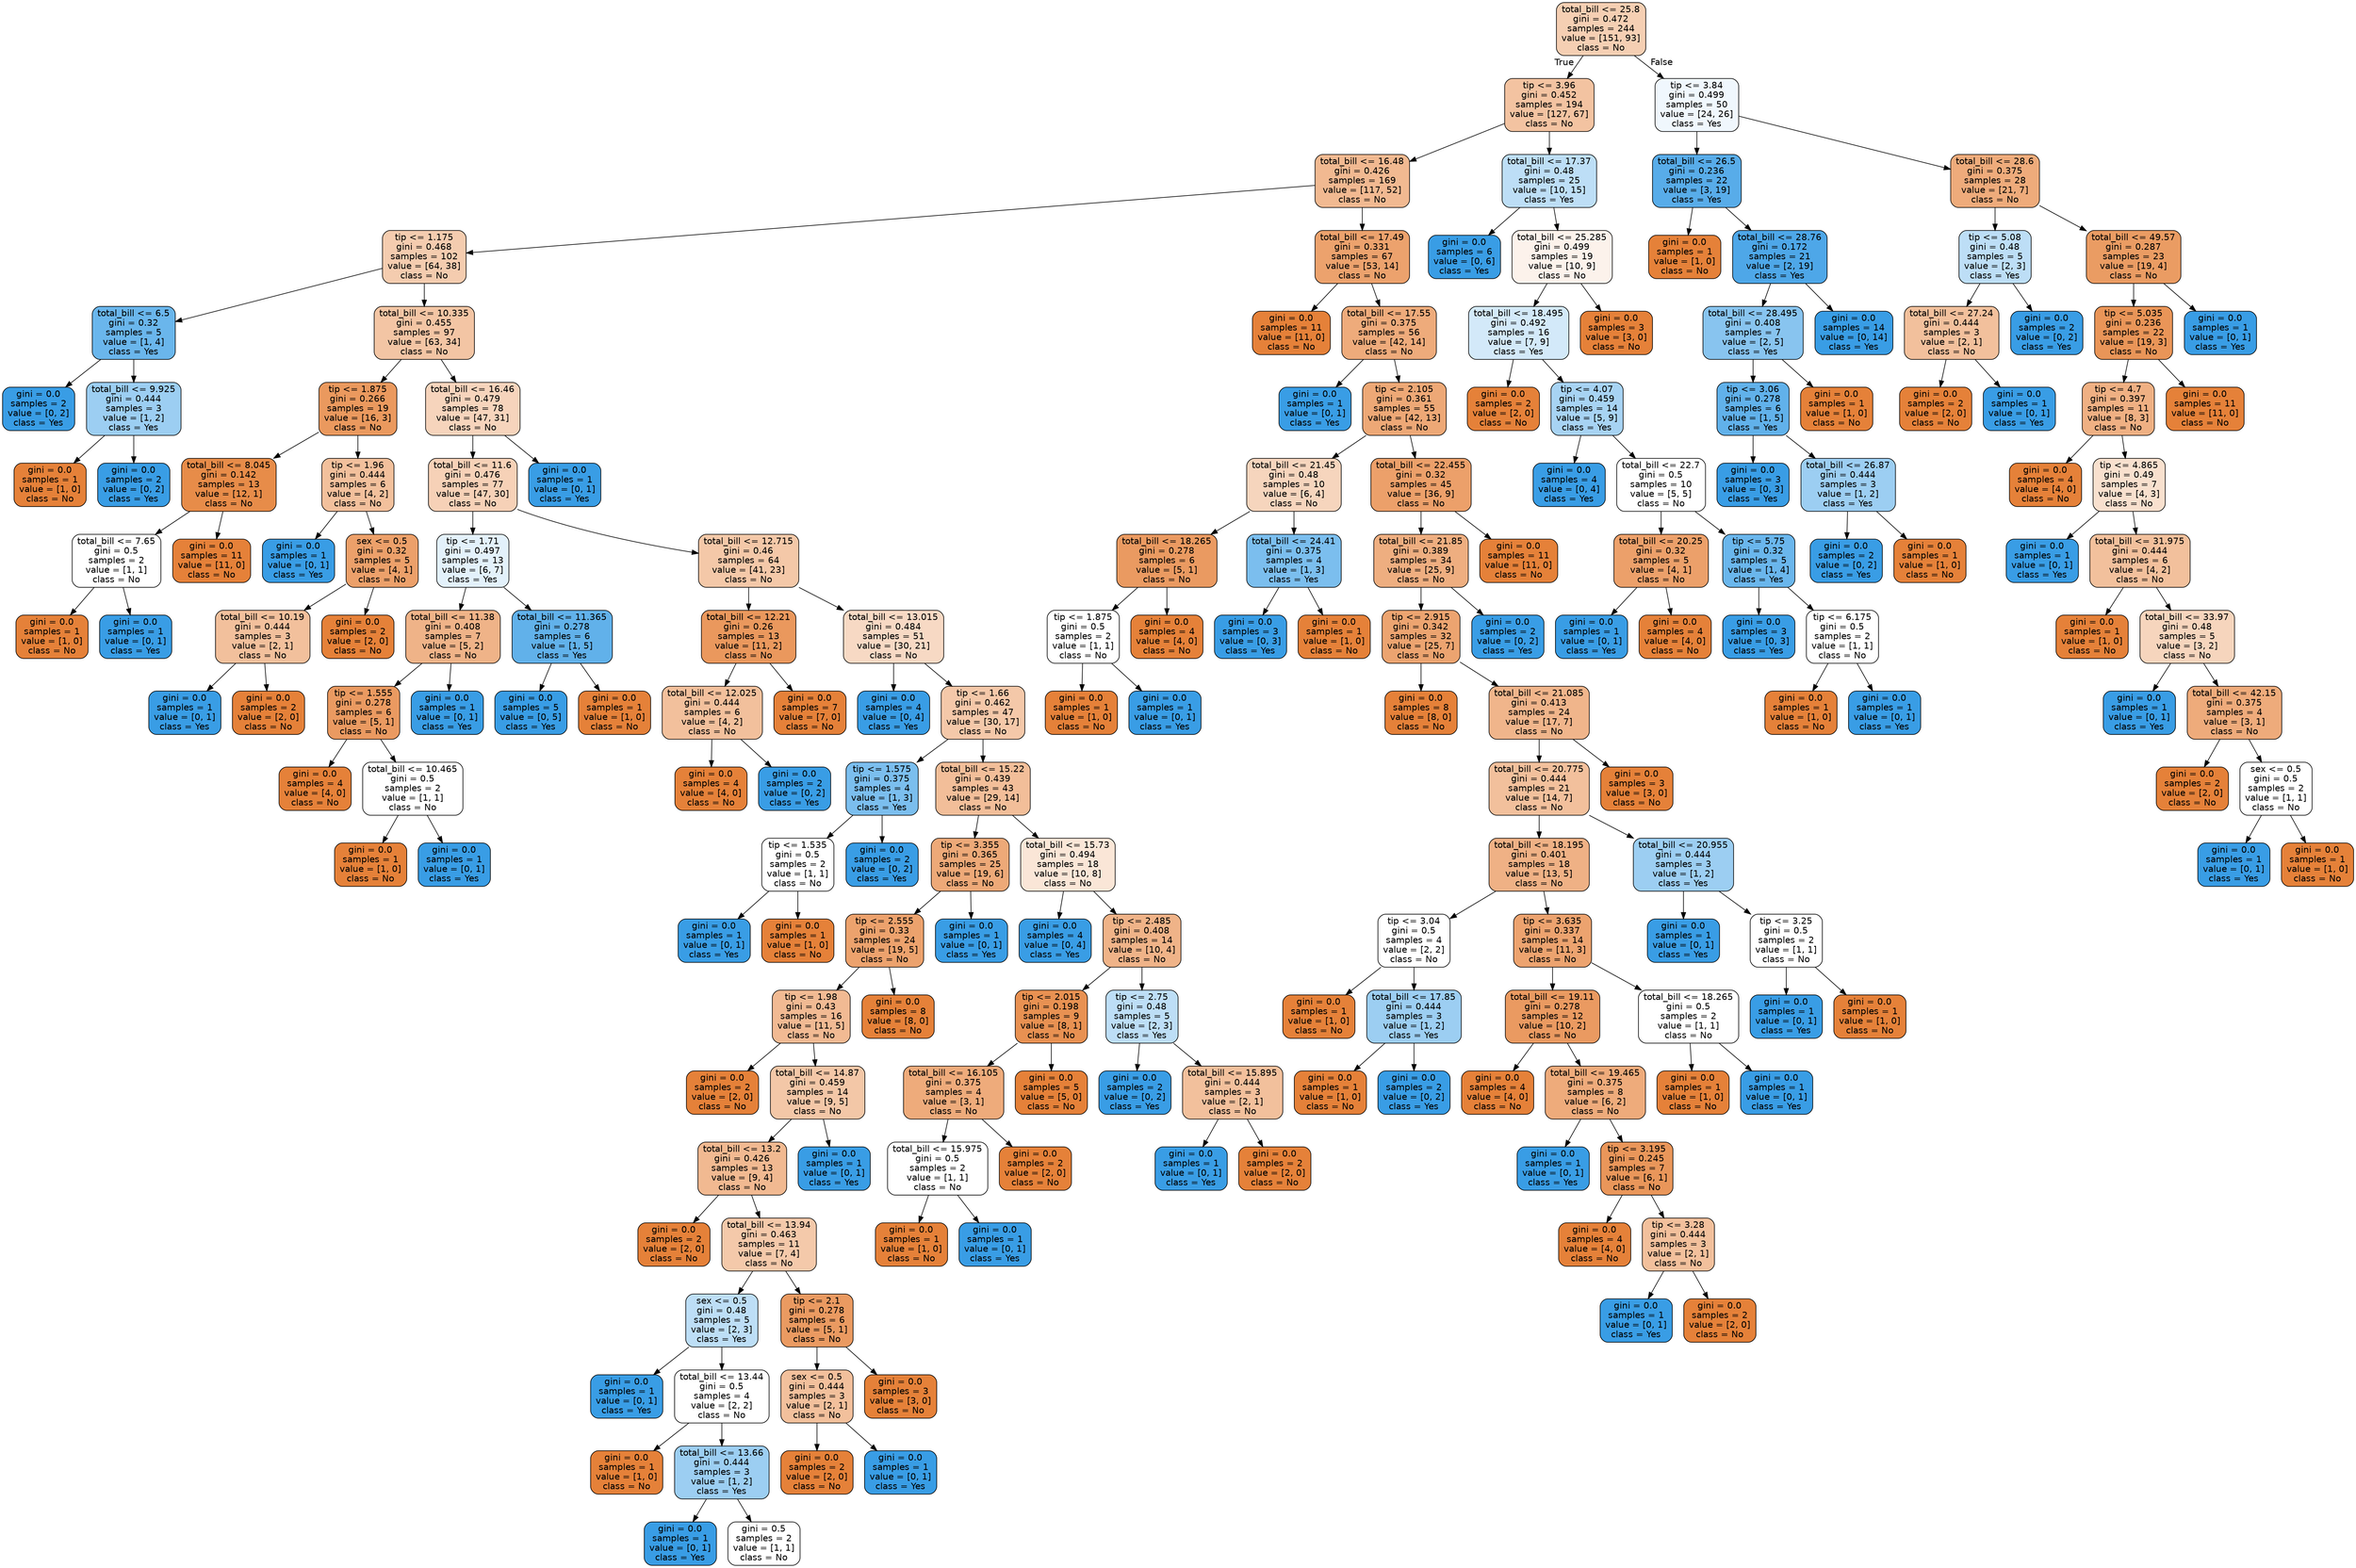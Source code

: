 digraph Tree {
node [shape=box, style="filled, rounded", color="black", fontname="helvetica"] ;
edge [fontname="helvetica"] ;
0 [label="total_bill <= 25.8\ngini = 0.472\nsamples = 244\nvalue = [151, 93]\nclass = No", fillcolor="#f5cfb3"] ;
1 [label="tip <= 3.96\ngini = 0.452\nsamples = 194\nvalue = [127, 67]\nclass = No", fillcolor="#f3c3a1"] ;
0 -> 1 [labeldistance=2.5, labelangle=45, headlabel="True"] ;
2 [label="total_bill <= 16.48\ngini = 0.426\nsamples = 169\nvalue = [117, 52]\nclass = No", fillcolor="#f1b991"] ;
1 -> 2 ;
3 [label="tip <= 1.175\ngini = 0.468\nsamples = 102\nvalue = [64, 38]\nclass = No", fillcolor="#f4ccaf"] ;
2 -> 3 ;
4 [label="total_bill <= 6.5\ngini = 0.32\nsamples = 5\nvalue = [1, 4]\nclass = Yes", fillcolor="#6ab6ec"] ;
3 -> 4 ;
5 [label="gini = 0.0\nsamples = 2\nvalue = [0, 2]\nclass = Yes", fillcolor="#399de5"] ;
4 -> 5 ;
6 [label="total_bill <= 9.925\ngini = 0.444\nsamples = 3\nvalue = [1, 2]\nclass = Yes", fillcolor="#9ccef2"] ;
4 -> 6 ;
7 [label="gini = 0.0\nsamples = 1\nvalue = [1, 0]\nclass = No", fillcolor="#e58139"] ;
6 -> 7 ;
8 [label="gini = 0.0\nsamples = 2\nvalue = [0, 2]\nclass = Yes", fillcolor="#399de5"] ;
6 -> 8 ;
9 [label="total_bill <= 10.335\ngini = 0.455\nsamples = 97\nvalue = [63, 34]\nclass = No", fillcolor="#f3c5a4"] ;
3 -> 9 ;
10 [label="tip <= 1.875\ngini = 0.266\nsamples = 19\nvalue = [16, 3]\nclass = No", fillcolor="#ea995e"] ;
9 -> 10 ;
11 [label="total_bill <= 8.045\ngini = 0.142\nsamples = 13\nvalue = [12, 1]\nclass = No", fillcolor="#e78c49"] ;
10 -> 11 ;
12 [label="total_bill <= 7.65\ngini = 0.5\nsamples = 2\nvalue = [1, 1]\nclass = No", fillcolor="#ffffff"] ;
11 -> 12 ;
13 [label="gini = 0.0\nsamples = 1\nvalue = [1, 0]\nclass = No", fillcolor="#e58139"] ;
12 -> 13 ;
14 [label="gini = 0.0\nsamples = 1\nvalue = [0, 1]\nclass = Yes", fillcolor="#399de5"] ;
12 -> 14 ;
15 [label="gini = 0.0\nsamples = 11\nvalue = [11, 0]\nclass = No", fillcolor="#e58139"] ;
11 -> 15 ;
16 [label="tip <= 1.96\ngini = 0.444\nsamples = 6\nvalue = [4, 2]\nclass = No", fillcolor="#f2c09c"] ;
10 -> 16 ;
17 [label="gini = 0.0\nsamples = 1\nvalue = [0, 1]\nclass = Yes", fillcolor="#399de5"] ;
16 -> 17 ;
18 [label="sex <= 0.5\ngini = 0.32\nsamples = 5\nvalue = [4, 1]\nclass = No", fillcolor="#eca06a"] ;
16 -> 18 ;
19 [label="total_bill <= 10.19\ngini = 0.444\nsamples = 3\nvalue = [2, 1]\nclass = No", fillcolor="#f2c09c"] ;
18 -> 19 ;
20 [label="gini = 0.0\nsamples = 1\nvalue = [0, 1]\nclass = Yes", fillcolor="#399de5"] ;
19 -> 20 ;
21 [label="gini = 0.0\nsamples = 2\nvalue = [2, 0]\nclass = No", fillcolor="#e58139"] ;
19 -> 21 ;
22 [label="gini = 0.0\nsamples = 2\nvalue = [2, 0]\nclass = No", fillcolor="#e58139"] ;
18 -> 22 ;
23 [label="total_bill <= 16.46\ngini = 0.479\nsamples = 78\nvalue = [47, 31]\nclass = No", fillcolor="#f6d4bc"] ;
9 -> 23 ;
24 [label="total_bill <= 11.6\ngini = 0.476\nsamples = 77\nvalue = [47, 30]\nclass = No", fillcolor="#f6d1b7"] ;
23 -> 24 ;
25 [label="tip <= 1.71\ngini = 0.497\nsamples = 13\nvalue = [6, 7]\nclass = Yes", fillcolor="#e3f1fb"] ;
24 -> 25 ;
26 [label="total_bill <= 11.38\ngini = 0.408\nsamples = 7\nvalue = [5, 2]\nclass = No", fillcolor="#efb388"] ;
25 -> 26 ;
27 [label="tip <= 1.555\ngini = 0.278\nsamples = 6\nvalue = [5, 1]\nclass = No", fillcolor="#ea9a61"] ;
26 -> 27 ;
28 [label="gini = 0.0\nsamples = 4\nvalue = [4, 0]\nclass = No", fillcolor="#e58139"] ;
27 -> 28 ;
29 [label="total_bill <= 10.465\ngini = 0.5\nsamples = 2\nvalue = [1, 1]\nclass = No", fillcolor="#ffffff"] ;
27 -> 29 ;
30 [label="gini = 0.0\nsamples = 1\nvalue = [1, 0]\nclass = No", fillcolor="#e58139"] ;
29 -> 30 ;
31 [label="gini = 0.0\nsamples = 1\nvalue = [0, 1]\nclass = Yes", fillcolor="#399de5"] ;
29 -> 31 ;
32 [label="gini = 0.0\nsamples = 1\nvalue = [0, 1]\nclass = Yes", fillcolor="#399de5"] ;
26 -> 32 ;
33 [label="total_bill <= 11.365\ngini = 0.278\nsamples = 6\nvalue = [1, 5]\nclass = Yes", fillcolor="#61b1ea"] ;
25 -> 33 ;
34 [label="gini = 0.0\nsamples = 5\nvalue = [0, 5]\nclass = Yes", fillcolor="#399de5"] ;
33 -> 34 ;
35 [label="gini = 0.0\nsamples = 1\nvalue = [1, 0]\nclass = No", fillcolor="#e58139"] ;
33 -> 35 ;
36 [label="total_bill <= 12.715\ngini = 0.46\nsamples = 64\nvalue = [41, 23]\nclass = No", fillcolor="#f4c8a8"] ;
24 -> 36 ;
37 [label="total_bill <= 12.21\ngini = 0.26\nsamples = 13\nvalue = [11, 2]\nclass = No", fillcolor="#ea985d"] ;
36 -> 37 ;
38 [label="total_bill <= 12.025\ngini = 0.444\nsamples = 6\nvalue = [4, 2]\nclass = No", fillcolor="#f2c09c"] ;
37 -> 38 ;
39 [label="gini = 0.0\nsamples = 4\nvalue = [4, 0]\nclass = No", fillcolor="#e58139"] ;
38 -> 39 ;
40 [label="gini = 0.0\nsamples = 2\nvalue = [0, 2]\nclass = Yes", fillcolor="#399de5"] ;
38 -> 40 ;
41 [label="gini = 0.0\nsamples = 7\nvalue = [7, 0]\nclass = No", fillcolor="#e58139"] ;
37 -> 41 ;
42 [label="total_bill <= 13.015\ngini = 0.484\nsamples = 51\nvalue = [30, 21]\nclass = No", fillcolor="#f7d9c4"] ;
36 -> 42 ;
43 [label="gini = 0.0\nsamples = 4\nvalue = [0, 4]\nclass = Yes", fillcolor="#399de5"] ;
42 -> 43 ;
44 [label="tip <= 1.66\ngini = 0.462\nsamples = 47\nvalue = [30, 17]\nclass = No", fillcolor="#f4c8a9"] ;
42 -> 44 ;
45 [label="tip <= 1.575\ngini = 0.375\nsamples = 4\nvalue = [1, 3]\nclass = Yes", fillcolor="#7bbeee"] ;
44 -> 45 ;
46 [label="tip <= 1.535\ngini = 0.5\nsamples = 2\nvalue = [1, 1]\nclass = No", fillcolor="#ffffff"] ;
45 -> 46 ;
47 [label="gini = 0.0\nsamples = 1\nvalue = [0, 1]\nclass = Yes", fillcolor="#399de5"] ;
46 -> 47 ;
48 [label="gini = 0.0\nsamples = 1\nvalue = [1, 0]\nclass = No", fillcolor="#e58139"] ;
46 -> 48 ;
49 [label="gini = 0.0\nsamples = 2\nvalue = [0, 2]\nclass = Yes", fillcolor="#399de5"] ;
45 -> 49 ;
50 [label="total_bill <= 15.22\ngini = 0.439\nsamples = 43\nvalue = [29, 14]\nclass = No", fillcolor="#f2be99"] ;
44 -> 50 ;
51 [label="tip <= 3.355\ngini = 0.365\nsamples = 25\nvalue = [19, 6]\nclass = No", fillcolor="#eda978"] ;
50 -> 51 ;
52 [label="tip <= 2.555\ngini = 0.33\nsamples = 24\nvalue = [19, 5]\nclass = No", fillcolor="#eca26d"] ;
51 -> 52 ;
53 [label="tip <= 1.98\ngini = 0.43\nsamples = 16\nvalue = [11, 5]\nclass = No", fillcolor="#f1ba93"] ;
52 -> 53 ;
54 [label="gini = 0.0\nsamples = 2\nvalue = [2, 0]\nclass = No", fillcolor="#e58139"] ;
53 -> 54 ;
55 [label="total_bill <= 14.87\ngini = 0.459\nsamples = 14\nvalue = [9, 5]\nclass = No", fillcolor="#f3c7a7"] ;
53 -> 55 ;
56 [label="total_bill <= 13.2\ngini = 0.426\nsamples = 13\nvalue = [9, 4]\nclass = No", fillcolor="#f1b991"] ;
55 -> 56 ;
57 [label="gini = 0.0\nsamples = 2\nvalue = [2, 0]\nclass = No", fillcolor="#e58139"] ;
56 -> 57 ;
58 [label="total_bill <= 13.94\ngini = 0.463\nsamples = 11\nvalue = [7, 4]\nclass = No", fillcolor="#f4c9aa"] ;
56 -> 58 ;
59 [label="sex <= 0.5\ngini = 0.48\nsamples = 5\nvalue = [2, 3]\nclass = Yes", fillcolor="#bddef6"] ;
58 -> 59 ;
60 [label="gini = 0.0\nsamples = 1\nvalue = [0, 1]\nclass = Yes", fillcolor="#399de5"] ;
59 -> 60 ;
61 [label="total_bill <= 13.44\ngini = 0.5\nsamples = 4\nvalue = [2, 2]\nclass = No", fillcolor="#ffffff"] ;
59 -> 61 ;
62 [label="gini = 0.0\nsamples = 1\nvalue = [1, 0]\nclass = No", fillcolor="#e58139"] ;
61 -> 62 ;
63 [label="total_bill <= 13.66\ngini = 0.444\nsamples = 3\nvalue = [1, 2]\nclass = Yes", fillcolor="#9ccef2"] ;
61 -> 63 ;
64 [label="gini = 0.0\nsamples = 1\nvalue = [0, 1]\nclass = Yes", fillcolor="#399de5"] ;
63 -> 64 ;
65 [label="gini = 0.5\nsamples = 2\nvalue = [1, 1]\nclass = No", fillcolor="#ffffff"] ;
63 -> 65 ;
66 [label="tip <= 2.1\ngini = 0.278\nsamples = 6\nvalue = [5, 1]\nclass = No", fillcolor="#ea9a61"] ;
58 -> 66 ;
67 [label="sex <= 0.5\ngini = 0.444\nsamples = 3\nvalue = [2, 1]\nclass = No", fillcolor="#f2c09c"] ;
66 -> 67 ;
68 [label="gini = 0.0\nsamples = 2\nvalue = [2, 0]\nclass = No", fillcolor="#e58139"] ;
67 -> 68 ;
69 [label="gini = 0.0\nsamples = 1\nvalue = [0, 1]\nclass = Yes", fillcolor="#399de5"] ;
67 -> 69 ;
70 [label="gini = 0.0\nsamples = 3\nvalue = [3, 0]\nclass = No", fillcolor="#e58139"] ;
66 -> 70 ;
71 [label="gini = 0.0\nsamples = 1\nvalue = [0, 1]\nclass = Yes", fillcolor="#399de5"] ;
55 -> 71 ;
72 [label="gini = 0.0\nsamples = 8\nvalue = [8, 0]\nclass = No", fillcolor="#e58139"] ;
52 -> 72 ;
73 [label="gini = 0.0\nsamples = 1\nvalue = [0, 1]\nclass = Yes", fillcolor="#399de5"] ;
51 -> 73 ;
74 [label="total_bill <= 15.73\ngini = 0.494\nsamples = 18\nvalue = [10, 8]\nclass = No", fillcolor="#fae6d7"] ;
50 -> 74 ;
75 [label="gini = 0.0\nsamples = 4\nvalue = [0, 4]\nclass = Yes", fillcolor="#399de5"] ;
74 -> 75 ;
76 [label="tip <= 2.485\ngini = 0.408\nsamples = 14\nvalue = [10, 4]\nclass = No", fillcolor="#efb388"] ;
74 -> 76 ;
77 [label="tip <= 2.015\ngini = 0.198\nsamples = 9\nvalue = [8, 1]\nclass = No", fillcolor="#e89152"] ;
76 -> 77 ;
78 [label="total_bill <= 16.105\ngini = 0.375\nsamples = 4\nvalue = [3, 1]\nclass = No", fillcolor="#eeab7b"] ;
77 -> 78 ;
79 [label="total_bill <= 15.975\ngini = 0.5\nsamples = 2\nvalue = [1, 1]\nclass = No", fillcolor="#ffffff"] ;
78 -> 79 ;
80 [label="gini = 0.0\nsamples = 1\nvalue = [1, 0]\nclass = No", fillcolor="#e58139"] ;
79 -> 80 ;
81 [label="gini = 0.0\nsamples = 1\nvalue = [0, 1]\nclass = Yes", fillcolor="#399de5"] ;
79 -> 81 ;
82 [label="gini = 0.0\nsamples = 2\nvalue = [2, 0]\nclass = No", fillcolor="#e58139"] ;
78 -> 82 ;
83 [label="gini = 0.0\nsamples = 5\nvalue = [5, 0]\nclass = No", fillcolor="#e58139"] ;
77 -> 83 ;
84 [label="tip <= 2.75\ngini = 0.48\nsamples = 5\nvalue = [2, 3]\nclass = Yes", fillcolor="#bddef6"] ;
76 -> 84 ;
85 [label="gini = 0.0\nsamples = 2\nvalue = [0, 2]\nclass = Yes", fillcolor="#399de5"] ;
84 -> 85 ;
86 [label="total_bill <= 15.895\ngini = 0.444\nsamples = 3\nvalue = [2, 1]\nclass = No", fillcolor="#f2c09c"] ;
84 -> 86 ;
87 [label="gini = 0.0\nsamples = 1\nvalue = [0, 1]\nclass = Yes", fillcolor="#399de5"] ;
86 -> 87 ;
88 [label="gini = 0.0\nsamples = 2\nvalue = [2, 0]\nclass = No", fillcolor="#e58139"] ;
86 -> 88 ;
89 [label="gini = 0.0\nsamples = 1\nvalue = [0, 1]\nclass = Yes", fillcolor="#399de5"] ;
23 -> 89 ;
90 [label="total_bill <= 17.49\ngini = 0.331\nsamples = 67\nvalue = [53, 14]\nclass = No", fillcolor="#eca26d"] ;
2 -> 90 ;
91 [label="gini = 0.0\nsamples = 11\nvalue = [11, 0]\nclass = No", fillcolor="#e58139"] ;
90 -> 91 ;
92 [label="total_bill <= 17.55\ngini = 0.375\nsamples = 56\nvalue = [42, 14]\nclass = No", fillcolor="#eeab7b"] ;
90 -> 92 ;
93 [label="gini = 0.0\nsamples = 1\nvalue = [0, 1]\nclass = Yes", fillcolor="#399de5"] ;
92 -> 93 ;
94 [label="tip <= 2.105\ngini = 0.361\nsamples = 55\nvalue = [42, 13]\nclass = No", fillcolor="#eda876"] ;
92 -> 94 ;
95 [label="total_bill <= 21.45\ngini = 0.48\nsamples = 10\nvalue = [6, 4]\nclass = No", fillcolor="#f6d5bd"] ;
94 -> 95 ;
96 [label="total_bill <= 18.265\ngini = 0.278\nsamples = 6\nvalue = [5, 1]\nclass = No", fillcolor="#ea9a61"] ;
95 -> 96 ;
97 [label="tip <= 1.875\ngini = 0.5\nsamples = 2\nvalue = [1, 1]\nclass = No", fillcolor="#ffffff"] ;
96 -> 97 ;
98 [label="gini = 0.0\nsamples = 1\nvalue = [1, 0]\nclass = No", fillcolor="#e58139"] ;
97 -> 98 ;
99 [label="gini = 0.0\nsamples = 1\nvalue = [0, 1]\nclass = Yes", fillcolor="#399de5"] ;
97 -> 99 ;
100 [label="gini = 0.0\nsamples = 4\nvalue = [4, 0]\nclass = No", fillcolor="#e58139"] ;
96 -> 100 ;
101 [label="total_bill <= 24.41\ngini = 0.375\nsamples = 4\nvalue = [1, 3]\nclass = Yes", fillcolor="#7bbeee"] ;
95 -> 101 ;
102 [label="gini = 0.0\nsamples = 3\nvalue = [0, 3]\nclass = Yes", fillcolor="#399de5"] ;
101 -> 102 ;
103 [label="gini = 0.0\nsamples = 1\nvalue = [1, 0]\nclass = No", fillcolor="#e58139"] ;
101 -> 103 ;
104 [label="total_bill <= 22.455\ngini = 0.32\nsamples = 45\nvalue = [36, 9]\nclass = No", fillcolor="#eca06a"] ;
94 -> 104 ;
105 [label="total_bill <= 21.85\ngini = 0.389\nsamples = 34\nvalue = [25, 9]\nclass = No", fillcolor="#eeae80"] ;
104 -> 105 ;
106 [label="tip <= 2.915\ngini = 0.342\nsamples = 32\nvalue = [25, 7]\nclass = No", fillcolor="#eca470"] ;
105 -> 106 ;
107 [label="gini = 0.0\nsamples = 8\nvalue = [8, 0]\nclass = No", fillcolor="#e58139"] ;
106 -> 107 ;
108 [label="total_bill <= 21.085\ngini = 0.413\nsamples = 24\nvalue = [17, 7]\nclass = No", fillcolor="#f0b58b"] ;
106 -> 108 ;
109 [label="total_bill <= 20.775\ngini = 0.444\nsamples = 21\nvalue = [14, 7]\nclass = No", fillcolor="#f2c09c"] ;
108 -> 109 ;
110 [label="total_bill <= 18.195\ngini = 0.401\nsamples = 18\nvalue = [13, 5]\nclass = No", fillcolor="#efb185"] ;
109 -> 110 ;
111 [label="tip <= 3.04\ngini = 0.5\nsamples = 4\nvalue = [2, 2]\nclass = No", fillcolor="#ffffff"] ;
110 -> 111 ;
112 [label="gini = 0.0\nsamples = 1\nvalue = [1, 0]\nclass = No", fillcolor="#e58139"] ;
111 -> 112 ;
113 [label="total_bill <= 17.85\ngini = 0.444\nsamples = 3\nvalue = [1, 2]\nclass = Yes", fillcolor="#9ccef2"] ;
111 -> 113 ;
114 [label="gini = 0.0\nsamples = 1\nvalue = [1, 0]\nclass = No", fillcolor="#e58139"] ;
113 -> 114 ;
115 [label="gini = 0.0\nsamples = 2\nvalue = [0, 2]\nclass = Yes", fillcolor="#399de5"] ;
113 -> 115 ;
116 [label="tip <= 3.635\ngini = 0.337\nsamples = 14\nvalue = [11, 3]\nclass = No", fillcolor="#eca36f"] ;
110 -> 116 ;
117 [label="total_bill <= 19.11\ngini = 0.278\nsamples = 12\nvalue = [10, 2]\nclass = No", fillcolor="#ea9a61"] ;
116 -> 117 ;
118 [label="gini = 0.0\nsamples = 4\nvalue = [4, 0]\nclass = No", fillcolor="#e58139"] ;
117 -> 118 ;
119 [label="total_bill <= 19.465\ngini = 0.375\nsamples = 8\nvalue = [6, 2]\nclass = No", fillcolor="#eeab7b"] ;
117 -> 119 ;
120 [label="gini = 0.0\nsamples = 1\nvalue = [0, 1]\nclass = Yes", fillcolor="#399de5"] ;
119 -> 120 ;
121 [label="tip <= 3.195\ngini = 0.245\nsamples = 7\nvalue = [6, 1]\nclass = No", fillcolor="#e9965a"] ;
119 -> 121 ;
122 [label="gini = 0.0\nsamples = 4\nvalue = [4, 0]\nclass = No", fillcolor="#e58139"] ;
121 -> 122 ;
123 [label="tip <= 3.28\ngini = 0.444\nsamples = 3\nvalue = [2, 1]\nclass = No", fillcolor="#f2c09c"] ;
121 -> 123 ;
124 [label="gini = 0.0\nsamples = 1\nvalue = [0, 1]\nclass = Yes", fillcolor="#399de5"] ;
123 -> 124 ;
125 [label="gini = 0.0\nsamples = 2\nvalue = [2, 0]\nclass = No", fillcolor="#e58139"] ;
123 -> 125 ;
126 [label="total_bill <= 18.265\ngini = 0.5\nsamples = 2\nvalue = [1, 1]\nclass = No", fillcolor="#ffffff"] ;
116 -> 126 ;
127 [label="gini = 0.0\nsamples = 1\nvalue = [1, 0]\nclass = No", fillcolor="#e58139"] ;
126 -> 127 ;
128 [label="gini = 0.0\nsamples = 1\nvalue = [0, 1]\nclass = Yes", fillcolor="#399de5"] ;
126 -> 128 ;
129 [label="total_bill <= 20.955\ngini = 0.444\nsamples = 3\nvalue = [1, 2]\nclass = Yes", fillcolor="#9ccef2"] ;
109 -> 129 ;
130 [label="gini = 0.0\nsamples = 1\nvalue = [0, 1]\nclass = Yes", fillcolor="#399de5"] ;
129 -> 130 ;
131 [label="tip <= 3.25\ngini = 0.5\nsamples = 2\nvalue = [1, 1]\nclass = No", fillcolor="#ffffff"] ;
129 -> 131 ;
132 [label="gini = 0.0\nsamples = 1\nvalue = [0, 1]\nclass = Yes", fillcolor="#399de5"] ;
131 -> 132 ;
133 [label="gini = 0.0\nsamples = 1\nvalue = [1, 0]\nclass = No", fillcolor="#e58139"] ;
131 -> 133 ;
134 [label="gini = 0.0\nsamples = 3\nvalue = [3, 0]\nclass = No", fillcolor="#e58139"] ;
108 -> 134 ;
135 [label="gini = 0.0\nsamples = 2\nvalue = [0, 2]\nclass = Yes", fillcolor="#399de5"] ;
105 -> 135 ;
136 [label="gini = 0.0\nsamples = 11\nvalue = [11, 0]\nclass = No", fillcolor="#e58139"] ;
104 -> 136 ;
137 [label="total_bill <= 17.37\ngini = 0.48\nsamples = 25\nvalue = [10, 15]\nclass = Yes", fillcolor="#bddef6"] ;
1 -> 137 ;
138 [label="gini = 0.0\nsamples = 6\nvalue = [0, 6]\nclass = Yes", fillcolor="#399de5"] ;
137 -> 138 ;
139 [label="total_bill <= 25.285\ngini = 0.499\nsamples = 19\nvalue = [10, 9]\nclass = No", fillcolor="#fcf2eb"] ;
137 -> 139 ;
140 [label="total_bill <= 18.495\ngini = 0.492\nsamples = 16\nvalue = [7, 9]\nclass = Yes", fillcolor="#d3e9f9"] ;
139 -> 140 ;
141 [label="gini = 0.0\nsamples = 2\nvalue = [2, 0]\nclass = No", fillcolor="#e58139"] ;
140 -> 141 ;
142 [label="tip <= 4.07\ngini = 0.459\nsamples = 14\nvalue = [5, 9]\nclass = Yes", fillcolor="#a7d3f3"] ;
140 -> 142 ;
143 [label="gini = 0.0\nsamples = 4\nvalue = [0, 4]\nclass = Yes", fillcolor="#399de5"] ;
142 -> 143 ;
144 [label="total_bill <= 22.7\ngini = 0.5\nsamples = 10\nvalue = [5, 5]\nclass = No", fillcolor="#ffffff"] ;
142 -> 144 ;
145 [label="total_bill <= 20.25\ngini = 0.32\nsamples = 5\nvalue = [4, 1]\nclass = No", fillcolor="#eca06a"] ;
144 -> 145 ;
146 [label="gini = 0.0\nsamples = 1\nvalue = [0, 1]\nclass = Yes", fillcolor="#399de5"] ;
145 -> 146 ;
147 [label="gini = 0.0\nsamples = 4\nvalue = [4, 0]\nclass = No", fillcolor="#e58139"] ;
145 -> 147 ;
148 [label="tip <= 5.75\ngini = 0.32\nsamples = 5\nvalue = [1, 4]\nclass = Yes", fillcolor="#6ab6ec"] ;
144 -> 148 ;
149 [label="gini = 0.0\nsamples = 3\nvalue = [0, 3]\nclass = Yes", fillcolor="#399de5"] ;
148 -> 149 ;
150 [label="tip <= 6.175\ngini = 0.5\nsamples = 2\nvalue = [1, 1]\nclass = No", fillcolor="#ffffff"] ;
148 -> 150 ;
151 [label="gini = 0.0\nsamples = 1\nvalue = [1, 0]\nclass = No", fillcolor="#e58139"] ;
150 -> 151 ;
152 [label="gini = 0.0\nsamples = 1\nvalue = [0, 1]\nclass = Yes", fillcolor="#399de5"] ;
150 -> 152 ;
153 [label="gini = 0.0\nsamples = 3\nvalue = [3, 0]\nclass = No", fillcolor="#e58139"] ;
139 -> 153 ;
154 [label="tip <= 3.84\ngini = 0.499\nsamples = 50\nvalue = [24, 26]\nclass = Yes", fillcolor="#f0f7fd"] ;
0 -> 154 [labeldistance=2.5, labelangle=-45, headlabel="False"] ;
155 [label="total_bill <= 26.5\ngini = 0.236\nsamples = 22\nvalue = [3, 19]\nclass = Yes", fillcolor="#58ace9"] ;
154 -> 155 ;
156 [label="gini = 0.0\nsamples = 1\nvalue = [1, 0]\nclass = No", fillcolor="#e58139"] ;
155 -> 156 ;
157 [label="total_bill <= 28.76\ngini = 0.172\nsamples = 21\nvalue = [2, 19]\nclass = Yes", fillcolor="#4ea7e8"] ;
155 -> 157 ;
158 [label="total_bill <= 28.495\ngini = 0.408\nsamples = 7\nvalue = [2, 5]\nclass = Yes", fillcolor="#88c4ef"] ;
157 -> 158 ;
159 [label="tip <= 3.06\ngini = 0.278\nsamples = 6\nvalue = [1, 5]\nclass = Yes", fillcolor="#61b1ea"] ;
158 -> 159 ;
160 [label="gini = 0.0\nsamples = 3\nvalue = [0, 3]\nclass = Yes", fillcolor="#399de5"] ;
159 -> 160 ;
161 [label="total_bill <= 26.87\ngini = 0.444\nsamples = 3\nvalue = [1, 2]\nclass = Yes", fillcolor="#9ccef2"] ;
159 -> 161 ;
162 [label="gini = 0.0\nsamples = 2\nvalue = [0, 2]\nclass = Yes", fillcolor="#399de5"] ;
161 -> 162 ;
163 [label="gini = 0.0\nsamples = 1\nvalue = [1, 0]\nclass = No", fillcolor="#e58139"] ;
161 -> 163 ;
164 [label="gini = 0.0\nsamples = 1\nvalue = [1, 0]\nclass = No", fillcolor="#e58139"] ;
158 -> 164 ;
165 [label="gini = 0.0\nsamples = 14\nvalue = [0, 14]\nclass = Yes", fillcolor="#399de5"] ;
157 -> 165 ;
166 [label="total_bill <= 28.6\ngini = 0.375\nsamples = 28\nvalue = [21, 7]\nclass = No", fillcolor="#eeab7b"] ;
154 -> 166 ;
167 [label="tip <= 5.08\ngini = 0.48\nsamples = 5\nvalue = [2, 3]\nclass = Yes", fillcolor="#bddef6"] ;
166 -> 167 ;
168 [label="total_bill <= 27.24\ngini = 0.444\nsamples = 3\nvalue = [2, 1]\nclass = No", fillcolor="#f2c09c"] ;
167 -> 168 ;
169 [label="gini = 0.0\nsamples = 2\nvalue = [2, 0]\nclass = No", fillcolor="#e58139"] ;
168 -> 169 ;
170 [label="gini = 0.0\nsamples = 1\nvalue = [0, 1]\nclass = Yes", fillcolor="#399de5"] ;
168 -> 170 ;
171 [label="gini = 0.0\nsamples = 2\nvalue = [0, 2]\nclass = Yes", fillcolor="#399de5"] ;
167 -> 171 ;
172 [label="total_bill <= 49.57\ngini = 0.287\nsamples = 23\nvalue = [19, 4]\nclass = No", fillcolor="#ea9c63"] ;
166 -> 172 ;
173 [label="tip <= 5.035\ngini = 0.236\nsamples = 22\nvalue = [19, 3]\nclass = No", fillcolor="#e99558"] ;
172 -> 173 ;
174 [label="tip <= 4.7\ngini = 0.397\nsamples = 11\nvalue = [8, 3]\nclass = No", fillcolor="#efb083"] ;
173 -> 174 ;
175 [label="gini = 0.0\nsamples = 4\nvalue = [4, 0]\nclass = No", fillcolor="#e58139"] ;
174 -> 175 ;
176 [label="tip <= 4.865\ngini = 0.49\nsamples = 7\nvalue = [4, 3]\nclass = No", fillcolor="#f8e0ce"] ;
174 -> 176 ;
177 [label="gini = 0.0\nsamples = 1\nvalue = [0, 1]\nclass = Yes", fillcolor="#399de5"] ;
176 -> 177 ;
178 [label="total_bill <= 31.975\ngini = 0.444\nsamples = 6\nvalue = [4, 2]\nclass = No", fillcolor="#f2c09c"] ;
176 -> 178 ;
179 [label="gini = 0.0\nsamples = 1\nvalue = [1, 0]\nclass = No", fillcolor="#e58139"] ;
178 -> 179 ;
180 [label="total_bill <= 33.97\ngini = 0.48\nsamples = 5\nvalue = [3, 2]\nclass = No", fillcolor="#f6d5bd"] ;
178 -> 180 ;
181 [label="gini = 0.0\nsamples = 1\nvalue = [0, 1]\nclass = Yes", fillcolor="#399de5"] ;
180 -> 181 ;
182 [label="total_bill <= 42.15\ngini = 0.375\nsamples = 4\nvalue = [3, 1]\nclass = No", fillcolor="#eeab7b"] ;
180 -> 182 ;
183 [label="gini = 0.0\nsamples = 2\nvalue = [2, 0]\nclass = No", fillcolor="#e58139"] ;
182 -> 183 ;
184 [label="sex <= 0.5\ngini = 0.5\nsamples = 2\nvalue = [1, 1]\nclass = No", fillcolor="#ffffff"] ;
182 -> 184 ;
185 [label="gini = 0.0\nsamples = 1\nvalue = [0, 1]\nclass = Yes", fillcolor="#399de5"] ;
184 -> 185 ;
186 [label="gini = 0.0\nsamples = 1\nvalue = [1, 0]\nclass = No", fillcolor="#e58139"] ;
184 -> 186 ;
187 [label="gini = 0.0\nsamples = 11\nvalue = [11, 0]\nclass = No", fillcolor="#e58139"] ;
173 -> 187 ;
188 [label="gini = 0.0\nsamples = 1\nvalue = [0, 1]\nclass = Yes", fillcolor="#399de5"] ;
172 -> 188 ;
}